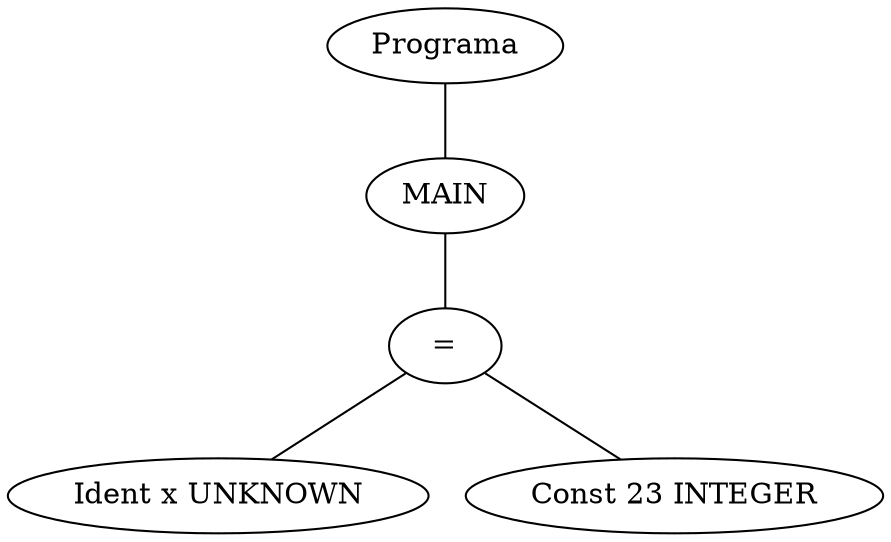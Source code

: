 graph G {1 [label="Programa"]
2 [label="MAIN"]
1 -- 2
3 [label="="]
2 -- 3
4 [label="Ident x UNKNOWN"]
3 -- 4
5 [label="Const 23 INTEGER"]
3 -- 5
}
